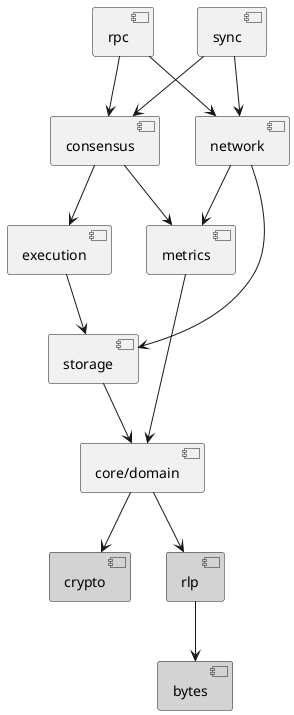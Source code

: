 @startuml modules

component core [
  core/domain
]

component bytes #LightGray
component crypto #LightGray
component rlp #LightGray

[rlp] --> [bytes]

[consensus] --> [metrics]
[consensus] --> [execution]
[core] --> [crypto]
[core] --> [rlp]
[execution] --> [storage]
[metrics] --> [core]
[network] --> [storage]
[network] --> [metrics]
[rpc] --> [consensus]
[storage] --> [core]
[rpc] --> [network]
[sync] --> [consensus]
[sync] --> [network]

@enduml
